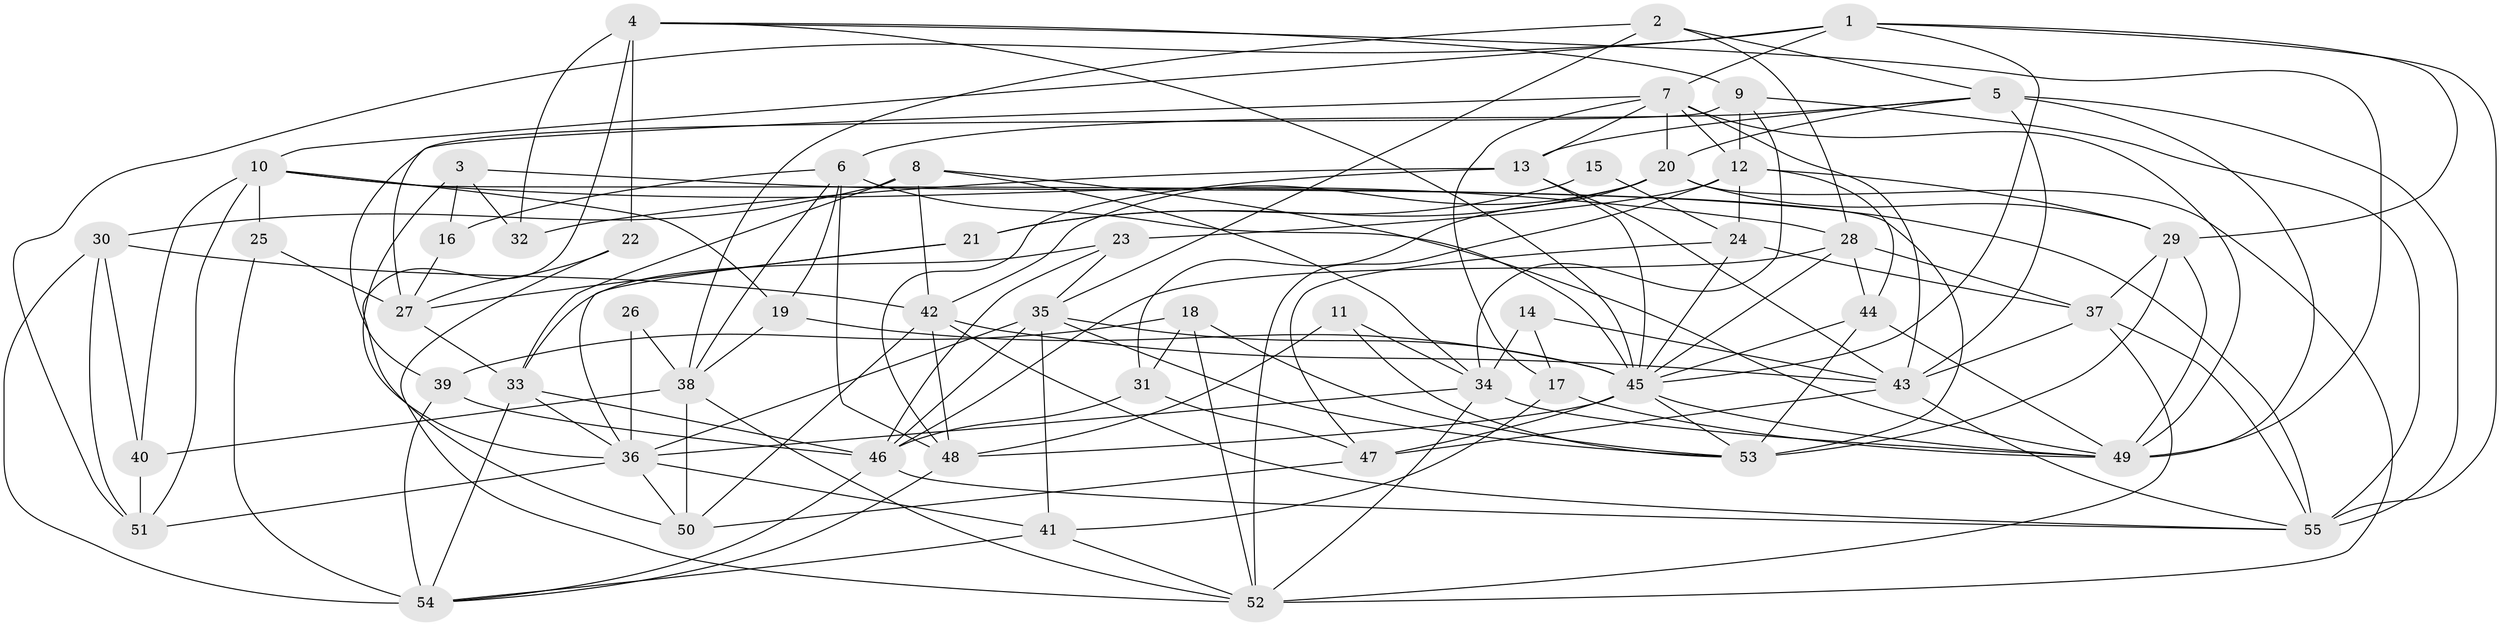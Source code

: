 // original degree distribution, {6: 0.10091743119266056, 4: 0.26605504587155965, 3: 0.30275229357798167, 2: 0.12844036697247707, 5: 0.12844036697247707, 8: 0.009174311926605505, 7: 0.06422018348623854}
// Generated by graph-tools (version 1.1) at 2025/26/03/09/25 03:26:12]
// undirected, 55 vertices, 154 edges
graph export_dot {
graph [start="1"]
  node [color=gray90,style=filled];
  1;
  2;
  3;
  4;
  5;
  6;
  7;
  8;
  9;
  10;
  11;
  12;
  13;
  14;
  15;
  16;
  17;
  18;
  19;
  20;
  21;
  22;
  23;
  24;
  25;
  26;
  27;
  28;
  29;
  30;
  31;
  32;
  33;
  34;
  35;
  36;
  37;
  38;
  39;
  40;
  41;
  42;
  43;
  44;
  45;
  46;
  47;
  48;
  49;
  50;
  51;
  52;
  53;
  54;
  55;
  1 -- 7 [weight=1.0];
  1 -- 10 [weight=1.0];
  1 -- 29 [weight=1.0];
  1 -- 45 [weight=1.0];
  1 -- 51 [weight=1.0];
  1 -- 55 [weight=1.0];
  2 -- 5 [weight=1.0];
  2 -- 28 [weight=1.0];
  2 -- 35 [weight=1.0];
  2 -- 38 [weight=1.0];
  3 -- 16 [weight=1.0];
  3 -- 32 [weight=1.0];
  3 -- 36 [weight=1.0];
  3 -- 55 [weight=1.0];
  4 -- 9 [weight=1.0];
  4 -- 22 [weight=1.0];
  4 -- 32 [weight=1.0];
  4 -- 45 [weight=1.0];
  4 -- 49 [weight=1.0];
  4 -- 50 [weight=1.0];
  5 -- 6 [weight=1.0];
  5 -- 13 [weight=1.0];
  5 -- 20 [weight=1.0];
  5 -- 43 [weight=1.0];
  5 -- 49 [weight=2.0];
  5 -- 55 [weight=1.0];
  6 -- 16 [weight=1.0];
  6 -- 19 [weight=1.0];
  6 -- 38 [weight=1.0];
  6 -- 45 [weight=1.0];
  6 -- 48 [weight=1.0];
  7 -- 12 [weight=1.0];
  7 -- 13 [weight=1.0];
  7 -- 17 [weight=1.0];
  7 -- 20 [weight=1.0];
  7 -- 27 [weight=1.0];
  7 -- 43 [weight=1.0];
  7 -- 49 [weight=1.0];
  8 -- 30 [weight=1.0];
  8 -- 33 [weight=1.0];
  8 -- 34 [weight=1.0];
  8 -- 42 [weight=1.0];
  8 -- 49 [weight=1.0];
  9 -- 12 [weight=1.0];
  9 -- 34 [weight=1.0];
  9 -- 39 [weight=1.0];
  9 -- 55 [weight=1.0];
  10 -- 19 [weight=1.0];
  10 -- 25 [weight=1.0];
  10 -- 28 [weight=1.0];
  10 -- 40 [weight=1.0];
  10 -- 51 [weight=1.0];
  10 -- 53 [weight=1.0];
  11 -- 34 [weight=1.0];
  11 -- 48 [weight=1.0];
  11 -- 53 [weight=1.0];
  12 -- 23 [weight=1.0];
  12 -- 24 [weight=1.0];
  12 -- 29 [weight=1.0];
  12 -- 44 [weight=1.0];
  12 -- 52 [weight=1.0];
  13 -- 32 [weight=2.0];
  13 -- 43 [weight=1.0];
  13 -- 45 [weight=1.0];
  13 -- 48 [weight=1.0];
  14 -- 17 [weight=1.0];
  14 -- 34 [weight=1.0];
  14 -- 43 [weight=1.0];
  15 -- 21 [weight=1.0];
  15 -- 24 [weight=1.0];
  16 -- 27 [weight=1.0];
  17 -- 41 [weight=1.0];
  17 -- 49 [weight=1.0];
  18 -- 31 [weight=1.0];
  18 -- 39 [weight=1.0];
  18 -- 52 [weight=1.0];
  18 -- 53 [weight=1.0];
  19 -- 38 [weight=1.0];
  19 -- 45 [weight=2.0];
  20 -- 21 [weight=1.0];
  20 -- 29 [weight=1.0];
  20 -- 31 [weight=1.0];
  20 -- 42 [weight=1.0];
  20 -- 52 [weight=1.0];
  21 -- 27 [weight=1.0];
  21 -- 36 [weight=1.0];
  22 -- 27 [weight=1.0];
  22 -- 52 [weight=1.0];
  23 -- 33 [weight=1.0];
  23 -- 35 [weight=1.0];
  23 -- 46 [weight=1.0];
  24 -- 37 [weight=1.0];
  24 -- 45 [weight=2.0];
  24 -- 47 [weight=1.0];
  25 -- 27 [weight=1.0];
  25 -- 54 [weight=1.0];
  26 -- 36 [weight=1.0];
  26 -- 38 [weight=1.0];
  27 -- 33 [weight=1.0];
  28 -- 37 [weight=2.0];
  28 -- 44 [weight=1.0];
  28 -- 45 [weight=1.0];
  28 -- 46 [weight=1.0];
  29 -- 37 [weight=1.0];
  29 -- 49 [weight=1.0];
  29 -- 53 [weight=2.0];
  30 -- 40 [weight=1.0];
  30 -- 42 [weight=1.0];
  30 -- 51 [weight=1.0];
  30 -- 54 [weight=1.0];
  31 -- 46 [weight=1.0];
  31 -- 47 [weight=2.0];
  33 -- 36 [weight=1.0];
  33 -- 46 [weight=1.0];
  33 -- 54 [weight=1.0];
  34 -- 36 [weight=1.0];
  34 -- 49 [weight=1.0];
  34 -- 52 [weight=1.0];
  35 -- 36 [weight=1.0];
  35 -- 41 [weight=1.0];
  35 -- 45 [weight=2.0];
  35 -- 46 [weight=1.0];
  35 -- 53 [weight=1.0];
  36 -- 41 [weight=1.0];
  36 -- 50 [weight=1.0];
  36 -- 51 [weight=1.0];
  37 -- 43 [weight=1.0];
  37 -- 52 [weight=1.0];
  37 -- 55 [weight=1.0];
  38 -- 40 [weight=1.0];
  38 -- 50 [weight=2.0];
  38 -- 52 [weight=1.0];
  39 -- 46 [weight=1.0];
  39 -- 54 [weight=1.0];
  40 -- 51 [weight=1.0];
  41 -- 52 [weight=1.0];
  41 -- 54 [weight=1.0];
  42 -- 43 [weight=1.0];
  42 -- 48 [weight=1.0];
  42 -- 50 [weight=1.0];
  42 -- 55 [weight=1.0];
  43 -- 47 [weight=1.0];
  43 -- 55 [weight=1.0];
  44 -- 45 [weight=1.0];
  44 -- 49 [weight=1.0];
  44 -- 53 [weight=1.0];
  45 -- 47 [weight=1.0];
  45 -- 48 [weight=1.0];
  45 -- 49 [weight=1.0];
  45 -- 53 [weight=1.0];
  46 -- 54 [weight=1.0];
  46 -- 55 [weight=1.0];
  47 -- 50 [weight=1.0];
  48 -- 54 [weight=1.0];
}
